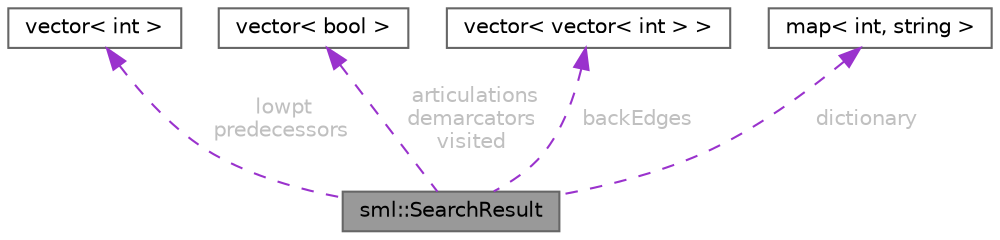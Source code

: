 digraph "sml::SearchResult"
{
 // LATEX_PDF_SIZE
  bgcolor="transparent";
  edge [fontname=Helvetica,fontsize=10,labelfontname=Helvetica,labelfontsize=10];
  node [fontname=Helvetica,fontsize=10,shape=box,height=0.2,width=0.4];
  Node1 [id="Node000001",label="sml::SearchResult",height=0.2,width=0.4,color="gray40", fillcolor="grey60", style="filled", fontcolor="black",tooltip=" "];
  Node2 -> Node1 [id="edge5_Node000001_Node000002",dir="back",color="darkorchid3",style="dashed",tooltip=" ",label=" lowpt\npredecessors",fontcolor="grey" ];
  Node2 [id="Node000002",label="vector\< int \>",height=0.2,width=0.4,color="gray40", fillcolor="white", style="filled",tooltip=" "];
  Node3 -> Node1 [id="edge6_Node000001_Node000003",dir="back",color="darkorchid3",style="dashed",tooltip=" ",label=" articulations\ndemarcators\nvisited",fontcolor="grey" ];
  Node3 [id="Node000003",label="vector\< bool \>",height=0.2,width=0.4,color="gray40", fillcolor="white", style="filled",tooltip=" "];
  Node4 -> Node1 [id="edge7_Node000001_Node000004",dir="back",color="darkorchid3",style="dashed",tooltip=" ",label=" backEdges",fontcolor="grey" ];
  Node4 [id="Node000004",label="vector\< vector\< int \> \>",height=0.2,width=0.4,color="gray40", fillcolor="white", style="filled",tooltip=" "];
  Node5 -> Node1 [id="edge8_Node000001_Node000005",dir="back",color="darkorchid3",style="dashed",tooltip=" ",label=" dictionary",fontcolor="grey" ];
  Node5 [id="Node000005",label="map\< int, string \>",height=0.2,width=0.4,color="gray40", fillcolor="white", style="filled",tooltip=" "];
}
